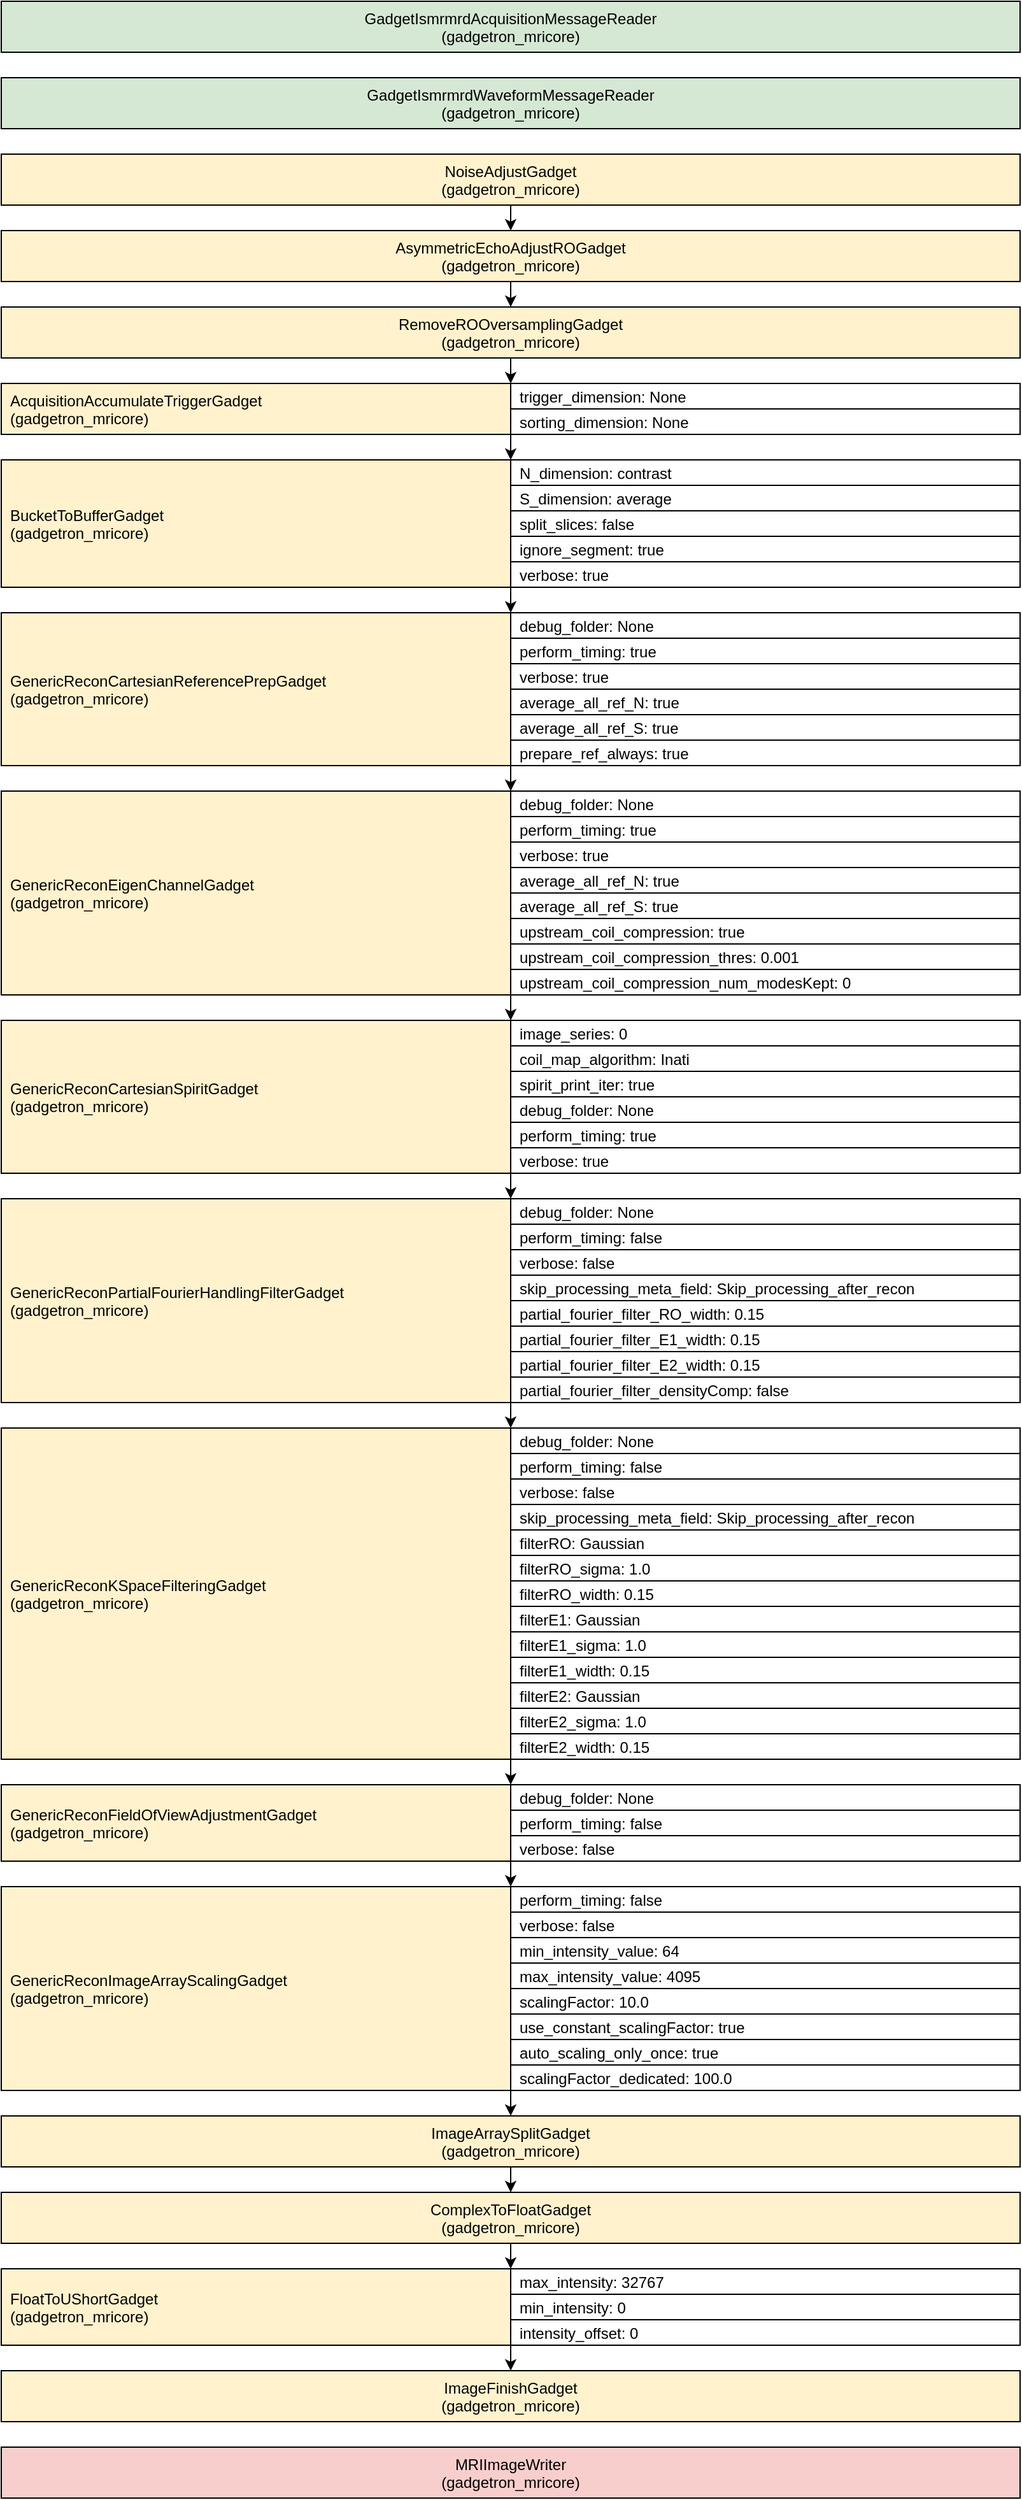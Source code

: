 <mxGraphModel><root><mxCell id="0" /><mxCell id="1" parent="0" /><mxCell id="reader0" value="GadgetIsmrmrdAcquisitionMessageReader&#10;(gadgetron_mricore)" style="fillColor=#d5e8d4;fontColor=#000000;" parent="1" vertex="1"><mxGeometry y="0" width="800" height="40" as="geometry" /></mxCell><mxCell id="reader1" value="GadgetIsmrmrdWaveformMessageReader&#10;(gadgetron_mricore)" style="fillColor=#d5e8d4;fontColor=#000000;" parent="1" vertex="1"><mxGeometry y="60" width="800" height="40" as="geometry" /></mxCell><mxCell id="gadget0" value="NoiseAdjustGadget&#10;(gadgetron_mricore)" parent="1" vertex="1" style="fillColor=#fff2cc;fontColor=#000000;align=center;"><mxGeometry y="120" height="40" width="800" as="geometry" /></mxCell><mxCell id="arrow1" style="edgeStyle=orthogonalEdgeStyle;rounded=0;orthogonalLoop=1;jettySize=auto;html=1;exitX=0.5;exitY=1;exitDx=0;exitDy=0;entryX=0.5;entryY=0;entryDx=0;entryDy=0;" parent="1" source="gadget0" target="gadget1" edge="1"><mxGeometry relative="1" as="geometry" /></mxCell><mxCell id="gadget1" value="AsymmetricEchoAdjustROGadget&#10;(gadgetron_mricore)" parent="1" vertex="1" style="fillColor=#fff2cc;fontColor=#000000;align=center;"><mxGeometry y="180" height="40" width="800" as="geometry" /></mxCell><mxCell id="arrow2" style="edgeStyle=orthogonalEdgeStyle;rounded=0;orthogonalLoop=1;jettySize=auto;html=1;exitX=0.5;exitY=1;exitDx=0;exitDy=0;entryX=0.5;entryY=0;entryDx=0;entryDy=0;" parent="1" source="gadget1" target="gadget2" edge="1"><mxGeometry relative="1" as="geometry" /></mxCell><mxCell id="gadget2" value="RemoveROOversamplingGadget&#10;(gadgetron_mricore)" parent="1" vertex="1" style="fillColor=#fff2cc;fontColor=#000000;align=center;"><mxGeometry y="240" height="40" width="800" as="geometry" /></mxCell><mxCell id="arrow3" style="edgeStyle=orthogonalEdgeStyle;rounded=0;orthogonalLoop=1;jettySize=auto;html=1;exitX=0.5;exitY=1;exitDx=0;exitDy=0;entryX=0.5;entryY=0;entryDx=0;entryDy=0;" parent="1" source="gadget2" target="gadget3" edge="1"><mxGeometry relative="1" as="geometry" /></mxCell><mxCell id="gadget3" value="AcquisitionAccumulateTriggerGadget&#10;(gadgetron_mricore)" parent="1" vertex="1" style="fillColor=#fff2cc;fontColor=#000000;align=left;spacingLeft=5;"><mxGeometry y="300" height="40" width="800" as="geometry" /></mxCell><mxCell id="gadget3property0" value="trigger_dimension: None" style="fillColor=#ffffff;fontColor=#000000;align=left;spacingLeft=5;" parent="gadget3" vertex="1"><mxGeometry x="400.0" y="0" width="400.0" height="20" as="geometry" /></mxCell><mxCell id="gadget3property1" value="sorting_dimension: None" style="fillColor=#ffffff;fontColor=#000000;align=left;spacingLeft=5;" parent="gadget3" vertex="1"><mxGeometry x="400.0" y="20" width="400.0" height="20" as="geometry" /></mxCell><mxCell id="arrow4" style="edgeStyle=orthogonalEdgeStyle;rounded=0;orthogonalLoop=1;jettySize=auto;html=1;exitX=0.5;exitY=1;exitDx=0;exitDy=0;entryX=0.5;entryY=0;entryDx=0;entryDy=0;" parent="1" source="gadget3" target="gadget4" edge="1"><mxGeometry relative="1" as="geometry" /></mxCell><mxCell id="gadget4" value="BucketToBufferGadget&#10;(gadgetron_mricore)" parent="1" vertex="1" style="fillColor=#fff2cc;fontColor=#000000;align=left;spacingLeft=5;"><mxGeometry y="360" height="100" width="800" as="geometry" /></mxCell><mxCell id="gadget4property0" value="N_dimension: contrast" style="fillColor=#ffffff;fontColor=#000000;align=left;spacingLeft=5;" parent="gadget4" vertex="1"><mxGeometry x="400.0" y="0" width="400.0" height="20" as="geometry" /></mxCell><mxCell id="gadget4property1" value="S_dimension: average" style="fillColor=#ffffff;fontColor=#000000;align=left;spacingLeft=5;" parent="gadget4" vertex="1"><mxGeometry x="400.0" y="20" width="400.0" height="20" as="geometry" /></mxCell><mxCell id="gadget4property2" value="split_slices: false" style="fillColor=#ffffff;fontColor=#000000;align=left;spacingLeft=5;" parent="gadget4" vertex="1"><mxGeometry x="400.0" y="40" width="400.0" height="20" as="geometry" /></mxCell><mxCell id="gadget4property3" value="ignore_segment: true" style="fillColor=#ffffff;fontColor=#000000;align=left;spacingLeft=5;" parent="gadget4" vertex="1"><mxGeometry x="400.0" y="60" width="400.0" height="20" as="geometry" /></mxCell><mxCell id="gadget4property4" value="verbose: true" style="fillColor=#ffffff;fontColor=#000000;align=left;spacingLeft=5;" parent="gadget4" vertex="1"><mxGeometry x="400.0" y="80" width="400.0" height="20" as="geometry" /></mxCell><mxCell id="arrow5" style="edgeStyle=orthogonalEdgeStyle;rounded=0;orthogonalLoop=1;jettySize=auto;html=1;exitX=0.5;exitY=1;exitDx=0;exitDy=0;entryX=0.5;entryY=0;entryDx=0;entryDy=0;" parent="1" source="gadget4" target="gadget5" edge="1"><mxGeometry relative="1" as="geometry" /></mxCell><mxCell id="gadget5" value="GenericReconCartesianReferencePrepGadget&#10;(gadgetron_mricore)" parent="1" vertex="1" style="fillColor=#fff2cc;fontColor=#000000;align=left;spacingLeft=5;"><mxGeometry y="480" height="120" width="800" as="geometry" /></mxCell><mxCell id="gadget5property0" value="debug_folder: None" style="fillColor=#ffffff;fontColor=#000000;align=left;spacingLeft=5;" parent="gadget5" vertex="1"><mxGeometry x="400.0" y="0" width="400.0" height="20" as="geometry" /></mxCell><mxCell id="gadget5property1" value="perform_timing: true" style="fillColor=#ffffff;fontColor=#000000;align=left;spacingLeft=5;" parent="gadget5" vertex="1"><mxGeometry x="400.0" y="20" width="400.0" height="20" as="geometry" /></mxCell><mxCell id="gadget5property2" value="verbose: true" style="fillColor=#ffffff;fontColor=#000000;align=left;spacingLeft=5;" parent="gadget5" vertex="1"><mxGeometry x="400.0" y="40" width="400.0" height="20" as="geometry" /></mxCell><mxCell id="gadget5property3" value="average_all_ref_N: true" style="fillColor=#ffffff;fontColor=#000000;align=left;spacingLeft=5;" parent="gadget5" vertex="1"><mxGeometry x="400.0" y="60" width="400.0" height="20" as="geometry" /></mxCell><mxCell id="gadget5property4" value="average_all_ref_S: true" style="fillColor=#ffffff;fontColor=#000000;align=left;spacingLeft=5;" parent="gadget5" vertex="1"><mxGeometry x="400.0" y="80" width="400.0" height="20" as="geometry" /></mxCell><mxCell id="gadget5property5" value="prepare_ref_always: true" style="fillColor=#ffffff;fontColor=#000000;align=left;spacingLeft=5;" parent="gadget5" vertex="1"><mxGeometry x="400.0" y="100" width="400.0" height="20" as="geometry" /></mxCell><mxCell id="arrow6" style="edgeStyle=orthogonalEdgeStyle;rounded=0;orthogonalLoop=1;jettySize=auto;html=1;exitX=0.5;exitY=1;exitDx=0;exitDy=0;entryX=0.5;entryY=0;entryDx=0;entryDy=0;" parent="1" source="gadget5" target="gadget6" edge="1"><mxGeometry relative="1" as="geometry" /></mxCell><mxCell id="gadget6" value="GenericReconEigenChannelGadget&#10;(gadgetron_mricore)" parent="1" vertex="1" style="fillColor=#fff2cc;fontColor=#000000;align=left;spacingLeft=5;"><mxGeometry y="620" height="160" width="800" as="geometry" /></mxCell><mxCell id="gadget6property0" value="debug_folder: None" style="fillColor=#ffffff;fontColor=#000000;align=left;spacingLeft=5;" parent="gadget6" vertex="1"><mxGeometry x="400.0" y="0" width="400.0" height="20" as="geometry" /></mxCell><mxCell id="gadget6property1" value="perform_timing: true" style="fillColor=#ffffff;fontColor=#000000;align=left;spacingLeft=5;" parent="gadget6" vertex="1"><mxGeometry x="400.0" y="20" width="400.0" height="20" as="geometry" /></mxCell><mxCell id="gadget6property2" value="verbose: true" style="fillColor=#ffffff;fontColor=#000000;align=left;spacingLeft=5;" parent="gadget6" vertex="1"><mxGeometry x="400.0" y="40" width="400.0" height="20" as="geometry" /></mxCell><mxCell id="gadget6property3" value="average_all_ref_N: true" style="fillColor=#ffffff;fontColor=#000000;align=left;spacingLeft=5;" parent="gadget6" vertex="1"><mxGeometry x="400.0" y="60" width="400.0" height="20" as="geometry" /></mxCell><mxCell id="gadget6property4" value="average_all_ref_S: true" style="fillColor=#ffffff;fontColor=#000000;align=left;spacingLeft=5;" parent="gadget6" vertex="1"><mxGeometry x="400.0" y="80" width="400.0" height="20" as="geometry" /></mxCell><mxCell id="gadget6property5" value="upstream_coil_compression: true" style="fillColor=#ffffff;fontColor=#000000;align=left;spacingLeft=5;" parent="gadget6" vertex="1"><mxGeometry x="400.0" y="100" width="400.0" height="20" as="geometry" /></mxCell><mxCell id="gadget6property6" value="upstream_coil_compression_thres: 0.001" style="fillColor=#ffffff;fontColor=#000000;align=left;spacingLeft=5;" parent="gadget6" vertex="1"><mxGeometry x="400.0" y="120" width="400.0" height="20" as="geometry" /></mxCell><mxCell id="gadget6property7" value="upstream_coil_compression_num_modesKept: 0" style="fillColor=#ffffff;fontColor=#000000;align=left;spacingLeft=5;" parent="gadget6" vertex="1"><mxGeometry x="400.0" y="140" width="400.0" height="20" as="geometry" /></mxCell><mxCell id="arrow7" style="edgeStyle=orthogonalEdgeStyle;rounded=0;orthogonalLoop=1;jettySize=auto;html=1;exitX=0.5;exitY=1;exitDx=0;exitDy=0;entryX=0.5;entryY=0;entryDx=0;entryDy=0;" parent="1" source="gadget6" target="gadget7" edge="1"><mxGeometry relative="1" as="geometry" /></mxCell><mxCell id="gadget7" value="GenericReconCartesianSpiritGadget&#10;(gadgetron_mricore)" parent="1" vertex="1" style="fillColor=#fff2cc;fontColor=#000000;align=left;spacingLeft=5;"><mxGeometry y="800" height="120" width="800" as="geometry" /></mxCell><mxCell id="gadget7property0" value="image_series: 0" style="fillColor=#ffffff;fontColor=#000000;align=left;spacingLeft=5;" parent="gadget7" vertex="1"><mxGeometry x="400.0" y="0" width="400.0" height="20" as="geometry" /></mxCell><mxCell id="gadget7property1" value="coil_map_algorithm: Inati" style="fillColor=#ffffff;fontColor=#000000;align=left;spacingLeft=5;" parent="gadget7" vertex="1"><mxGeometry x="400.0" y="20" width="400.0" height="20" as="geometry" /></mxCell><mxCell id="gadget7property2" value="spirit_print_iter: true" style="fillColor=#ffffff;fontColor=#000000;align=left;spacingLeft=5;" parent="gadget7" vertex="1"><mxGeometry x="400.0" y="40" width="400.0" height="20" as="geometry" /></mxCell><mxCell id="gadget7property3" value="debug_folder: None" style="fillColor=#ffffff;fontColor=#000000;align=left;spacingLeft=5;" parent="gadget7" vertex="1"><mxGeometry x="400.0" y="60" width="400.0" height="20" as="geometry" /></mxCell><mxCell id="gadget7property4" value="perform_timing: true" style="fillColor=#ffffff;fontColor=#000000;align=left;spacingLeft=5;" parent="gadget7" vertex="1"><mxGeometry x="400.0" y="80" width="400.0" height="20" as="geometry" /></mxCell><mxCell id="gadget7property5" value="verbose: true" style="fillColor=#ffffff;fontColor=#000000;align=left;spacingLeft=5;" parent="gadget7" vertex="1"><mxGeometry x="400.0" y="100" width="400.0" height="20" as="geometry" /></mxCell><mxCell id="arrow8" style="edgeStyle=orthogonalEdgeStyle;rounded=0;orthogonalLoop=1;jettySize=auto;html=1;exitX=0.5;exitY=1;exitDx=0;exitDy=0;entryX=0.5;entryY=0;entryDx=0;entryDy=0;" parent="1" source="gadget7" target="gadget8" edge="1"><mxGeometry relative="1" as="geometry" /></mxCell><mxCell id="gadget8" value="GenericReconPartialFourierHandlingFilterGadget&#10;(gadgetron_mricore)" parent="1" vertex="1" style="fillColor=#fff2cc;fontColor=#000000;align=left;spacingLeft=5;"><mxGeometry y="940" height="160" width="800" as="geometry" /></mxCell><mxCell id="gadget8property0" value="debug_folder: None" style="fillColor=#ffffff;fontColor=#000000;align=left;spacingLeft=5;" parent="gadget8" vertex="1"><mxGeometry x="400.0" y="0" width="400.0" height="20" as="geometry" /></mxCell><mxCell id="gadget8property1" value="perform_timing: false" style="fillColor=#ffffff;fontColor=#000000;align=left;spacingLeft=5;" parent="gadget8" vertex="1"><mxGeometry x="400.0" y="20" width="400.0" height="20" as="geometry" /></mxCell><mxCell id="gadget8property2" value="verbose: false" style="fillColor=#ffffff;fontColor=#000000;align=left;spacingLeft=5;" parent="gadget8" vertex="1"><mxGeometry x="400.0" y="40" width="400.0" height="20" as="geometry" /></mxCell><mxCell id="gadget8property3" value="skip_processing_meta_field: Skip_processing_after_recon" style="fillColor=#ffffff;fontColor=#000000;align=left;spacingLeft=5;" parent="gadget8" vertex="1"><mxGeometry x="400.0" y="60" width="400.0" height="20" as="geometry" /></mxCell><mxCell id="gadget8property4" value="partial_fourier_filter_RO_width: 0.15" style="fillColor=#ffffff;fontColor=#000000;align=left;spacingLeft=5;" parent="gadget8" vertex="1"><mxGeometry x="400.0" y="80" width="400.0" height="20" as="geometry" /></mxCell><mxCell id="gadget8property5" value="partial_fourier_filter_E1_width: 0.15" style="fillColor=#ffffff;fontColor=#000000;align=left;spacingLeft=5;" parent="gadget8" vertex="1"><mxGeometry x="400.0" y="100" width="400.0" height="20" as="geometry" /></mxCell><mxCell id="gadget8property6" value="partial_fourier_filter_E2_width: 0.15" style="fillColor=#ffffff;fontColor=#000000;align=left;spacingLeft=5;" parent="gadget8" vertex="1"><mxGeometry x="400.0" y="120" width="400.0" height="20" as="geometry" /></mxCell><mxCell id="gadget8property7" value="partial_fourier_filter_densityComp: false" style="fillColor=#ffffff;fontColor=#000000;align=left;spacingLeft=5;" parent="gadget8" vertex="1"><mxGeometry x="400.0" y="140" width="400.0" height="20" as="geometry" /></mxCell><mxCell id="arrow9" style="edgeStyle=orthogonalEdgeStyle;rounded=0;orthogonalLoop=1;jettySize=auto;html=1;exitX=0.5;exitY=1;exitDx=0;exitDy=0;entryX=0.5;entryY=0;entryDx=0;entryDy=0;" parent="1" source="gadget8" target="gadget9" edge="1"><mxGeometry relative="1" as="geometry" /></mxCell><mxCell id="gadget9" value="GenericReconKSpaceFilteringGadget&#10;(gadgetron_mricore)" parent="1" vertex="1" style="fillColor=#fff2cc;fontColor=#000000;align=left;spacingLeft=5;"><mxGeometry y="1120" height="260" width="800" as="geometry" /></mxCell><mxCell id="gadget9property0" value="debug_folder: None" style="fillColor=#ffffff;fontColor=#000000;align=left;spacingLeft=5;" parent="gadget9" vertex="1"><mxGeometry x="400.0" y="0" width="400.0" height="20" as="geometry" /></mxCell><mxCell id="gadget9property1" value="perform_timing: false" style="fillColor=#ffffff;fontColor=#000000;align=left;spacingLeft=5;" parent="gadget9" vertex="1"><mxGeometry x="400.0" y="20" width="400.0" height="20" as="geometry" /></mxCell><mxCell id="gadget9property2" value="verbose: false" style="fillColor=#ffffff;fontColor=#000000;align=left;spacingLeft=5;" parent="gadget9" vertex="1"><mxGeometry x="400.0" y="40" width="400.0" height="20" as="geometry" /></mxCell><mxCell id="gadget9property3" value="skip_processing_meta_field: Skip_processing_after_recon" style="fillColor=#ffffff;fontColor=#000000;align=left;spacingLeft=5;" parent="gadget9" vertex="1"><mxGeometry x="400.0" y="60" width="400.0" height="20" as="geometry" /></mxCell><mxCell id="gadget9property4" value="filterRO: Gaussian" style="fillColor=#ffffff;fontColor=#000000;align=left;spacingLeft=5;" parent="gadget9" vertex="1"><mxGeometry x="400.0" y="80" width="400.0" height="20" as="geometry" /></mxCell><mxCell id="gadget9property5" value="filterRO_sigma: 1.0" style="fillColor=#ffffff;fontColor=#000000;align=left;spacingLeft=5;" parent="gadget9" vertex="1"><mxGeometry x="400.0" y="100" width="400.0" height="20" as="geometry" /></mxCell><mxCell id="gadget9property6" value="filterRO_width: 0.15" style="fillColor=#ffffff;fontColor=#000000;align=left;spacingLeft=5;" parent="gadget9" vertex="1"><mxGeometry x="400.0" y="120" width="400.0" height="20" as="geometry" /></mxCell><mxCell id="gadget9property7" value="filterE1: Gaussian" style="fillColor=#ffffff;fontColor=#000000;align=left;spacingLeft=5;" parent="gadget9" vertex="1"><mxGeometry x="400.0" y="140" width="400.0" height="20" as="geometry" /></mxCell><mxCell id="gadget9property8" value="filterE1_sigma: 1.0" style="fillColor=#ffffff;fontColor=#000000;align=left;spacingLeft=5;" parent="gadget9" vertex="1"><mxGeometry x="400.0" y="160" width="400.0" height="20" as="geometry" /></mxCell><mxCell id="gadget9property9" value="filterE1_width: 0.15" style="fillColor=#ffffff;fontColor=#000000;align=left;spacingLeft=5;" parent="gadget9" vertex="1"><mxGeometry x="400.0" y="180" width="400.0" height="20" as="geometry" /></mxCell><mxCell id="gadget9property10" value="filterE2: Gaussian" style="fillColor=#ffffff;fontColor=#000000;align=left;spacingLeft=5;" parent="gadget9" vertex="1"><mxGeometry x="400.0" y="200" width="400.0" height="20" as="geometry" /></mxCell><mxCell id="gadget9property11" value="filterE2_sigma: 1.0" style="fillColor=#ffffff;fontColor=#000000;align=left;spacingLeft=5;" parent="gadget9" vertex="1"><mxGeometry x="400.0" y="220" width="400.0" height="20" as="geometry" /></mxCell><mxCell id="gadget9property12" value="filterE2_width: 0.15" style="fillColor=#ffffff;fontColor=#000000;align=left;spacingLeft=5;" parent="gadget9" vertex="1"><mxGeometry x="400.0" y="240" width="400.0" height="20" as="geometry" /></mxCell><mxCell id="arrow10" style="edgeStyle=orthogonalEdgeStyle;rounded=0;orthogonalLoop=1;jettySize=auto;html=1;exitX=0.5;exitY=1;exitDx=0;exitDy=0;entryX=0.5;entryY=0;entryDx=0;entryDy=0;" parent="1" source="gadget9" target="gadget10" edge="1"><mxGeometry relative="1" as="geometry" /></mxCell><mxCell id="gadget10" value="GenericReconFieldOfViewAdjustmentGadget&#10;(gadgetron_mricore)" parent="1" vertex="1" style="fillColor=#fff2cc;fontColor=#000000;align=left;spacingLeft=5;"><mxGeometry y="1400" height="60" width="800" as="geometry" /></mxCell><mxCell id="gadget10property0" value="debug_folder: None" style="fillColor=#ffffff;fontColor=#000000;align=left;spacingLeft=5;" parent="gadget10" vertex="1"><mxGeometry x="400.0" y="0" width="400.0" height="20" as="geometry" /></mxCell><mxCell id="gadget10property1" value="perform_timing: false" style="fillColor=#ffffff;fontColor=#000000;align=left;spacingLeft=5;" parent="gadget10" vertex="1"><mxGeometry x="400.0" y="20" width="400.0" height="20" as="geometry" /></mxCell><mxCell id="gadget10property2" value="verbose: false" style="fillColor=#ffffff;fontColor=#000000;align=left;spacingLeft=5;" parent="gadget10" vertex="1"><mxGeometry x="400.0" y="40" width="400.0" height="20" as="geometry" /></mxCell><mxCell id="arrow11" style="edgeStyle=orthogonalEdgeStyle;rounded=0;orthogonalLoop=1;jettySize=auto;html=1;exitX=0.5;exitY=1;exitDx=0;exitDy=0;entryX=0.5;entryY=0;entryDx=0;entryDy=0;" parent="1" source="gadget10" target="gadget11" edge="1"><mxGeometry relative="1" as="geometry" /></mxCell><mxCell id="gadget11" value="GenericReconImageArrayScalingGadget&#10;(gadgetron_mricore)" parent="1" vertex="1" style="fillColor=#fff2cc;fontColor=#000000;align=left;spacingLeft=5;"><mxGeometry y="1480" height="160" width="800" as="geometry" /></mxCell><mxCell id="gadget11property0" value="perform_timing: false" style="fillColor=#ffffff;fontColor=#000000;align=left;spacingLeft=5;" parent="gadget11" vertex="1"><mxGeometry x="400.0" y="0" width="400.0" height="20" as="geometry" /></mxCell><mxCell id="gadget11property1" value="verbose: false" style="fillColor=#ffffff;fontColor=#000000;align=left;spacingLeft=5;" parent="gadget11" vertex="1"><mxGeometry x="400.0" y="20" width="400.0" height="20" as="geometry" /></mxCell><mxCell id="gadget11property2" value="min_intensity_value: 64" style="fillColor=#ffffff;fontColor=#000000;align=left;spacingLeft=5;" parent="gadget11" vertex="1"><mxGeometry x="400.0" y="40" width="400.0" height="20" as="geometry" /></mxCell><mxCell id="gadget11property3" value="max_intensity_value: 4095" style="fillColor=#ffffff;fontColor=#000000;align=left;spacingLeft=5;" parent="gadget11" vertex="1"><mxGeometry x="400.0" y="60" width="400.0" height="20" as="geometry" /></mxCell><mxCell id="gadget11property4" value="scalingFactor: 10.0" style="fillColor=#ffffff;fontColor=#000000;align=left;spacingLeft=5;" parent="gadget11" vertex="1"><mxGeometry x="400.0" y="80" width="400.0" height="20" as="geometry" /></mxCell><mxCell id="gadget11property5" value="use_constant_scalingFactor: true" style="fillColor=#ffffff;fontColor=#000000;align=left;spacingLeft=5;" parent="gadget11" vertex="1"><mxGeometry x="400.0" y="100" width="400.0" height="20" as="geometry" /></mxCell><mxCell id="gadget11property6" value="auto_scaling_only_once: true" style="fillColor=#ffffff;fontColor=#000000;align=left;spacingLeft=5;" parent="gadget11" vertex="1"><mxGeometry x="400.0" y="120" width="400.0" height="20" as="geometry" /></mxCell><mxCell id="gadget11property7" value="scalingFactor_dedicated: 100.0" style="fillColor=#ffffff;fontColor=#000000;align=left;spacingLeft=5;" parent="gadget11" vertex="1"><mxGeometry x="400.0" y="140" width="400.0" height="20" as="geometry" /></mxCell><mxCell id="arrow12" style="edgeStyle=orthogonalEdgeStyle;rounded=0;orthogonalLoop=1;jettySize=auto;html=1;exitX=0.5;exitY=1;exitDx=0;exitDy=0;entryX=0.5;entryY=0;entryDx=0;entryDy=0;" parent="1" source="gadget11" target="gadget12" edge="1"><mxGeometry relative="1" as="geometry" /></mxCell><mxCell id="gadget12" value="ImageArraySplitGadget&#10;(gadgetron_mricore)" parent="1" vertex="1" style="fillColor=#fff2cc;fontColor=#000000;align=center;"><mxGeometry y="1660" height="40" width="800" as="geometry" /></mxCell><mxCell id="arrow13" style="edgeStyle=orthogonalEdgeStyle;rounded=0;orthogonalLoop=1;jettySize=auto;html=1;exitX=0.5;exitY=1;exitDx=0;exitDy=0;entryX=0.5;entryY=0;entryDx=0;entryDy=0;" parent="1" source="gadget12" target="gadget13" edge="1"><mxGeometry relative="1" as="geometry" /></mxCell><mxCell id="gadget13" value="ComplexToFloatGadget&#10;(gadgetron_mricore)" parent="1" vertex="1" style="fillColor=#fff2cc;fontColor=#000000;align=center;"><mxGeometry y="1720" height="40" width="800" as="geometry" /></mxCell><mxCell id="arrow14" style="edgeStyle=orthogonalEdgeStyle;rounded=0;orthogonalLoop=1;jettySize=auto;html=1;exitX=0.5;exitY=1;exitDx=0;exitDy=0;entryX=0.5;entryY=0;entryDx=0;entryDy=0;" parent="1" source="gadget13" target="gadget14" edge="1"><mxGeometry relative="1" as="geometry" /></mxCell><mxCell id="gadget14" value="FloatToUShortGadget&#10;(gadgetron_mricore)" parent="1" vertex="1" style="fillColor=#fff2cc;fontColor=#000000;align=left;spacingLeft=5;"><mxGeometry y="1780" height="60" width="800" as="geometry" /></mxCell><mxCell id="gadget14property0" value="max_intensity: 32767" style="fillColor=#ffffff;fontColor=#000000;align=left;spacingLeft=5;" parent="gadget14" vertex="1"><mxGeometry x="400.0" y="0" width="400.0" height="20" as="geometry" /></mxCell><mxCell id="gadget14property1" value="min_intensity: 0" style="fillColor=#ffffff;fontColor=#000000;align=left;spacingLeft=5;" parent="gadget14" vertex="1"><mxGeometry x="400.0" y="20" width="400.0" height="20" as="geometry" /></mxCell><mxCell id="gadget14property2" value="intensity_offset: 0" style="fillColor=#ffffff;fontColor=#000000;align=left;spacingLeft=5;" parent="gadget14" vertex="1"><mxGeometry x="400.0" y="40" width="400.0" height="20" as="geometry" /></mxCell><mxCell id="arrow15" style="edgeStyle=orthogonalEdgeStyle;rounded=0;orthogonalLoop=1;jettySize=auto;html=1;exitX=0.5;exitY=1;exitDx=0;exitDy=0;entryX=0.5;entryY=0;entryDx=0;entryDy=0;" parent="1" source="gadget14" target="gadget15" edge="1"><mxGeometry relative="1" as="geometry" /></mxCell><mxCell id="gadget15" value="ImageFinishGadget&#10;(gadgetron_mricore)" parent="1" vertex="1" style="fillColor=#fff2cc;fontColor=#000000;align=center;"><mxGeometry y="1860" height="40" width="800" as="geometry" /></mxCell><mxCell id="writer0" value="MRIImageWriter&#10;(gadgetron_mricore)" style="fillColor=#f8cecc;fontColor=#000000;" parent="1" vertex="1"><mxGeometry y="1920" width="800" height="40" as="geometry" /></mxCell></root></mxGraphModel>